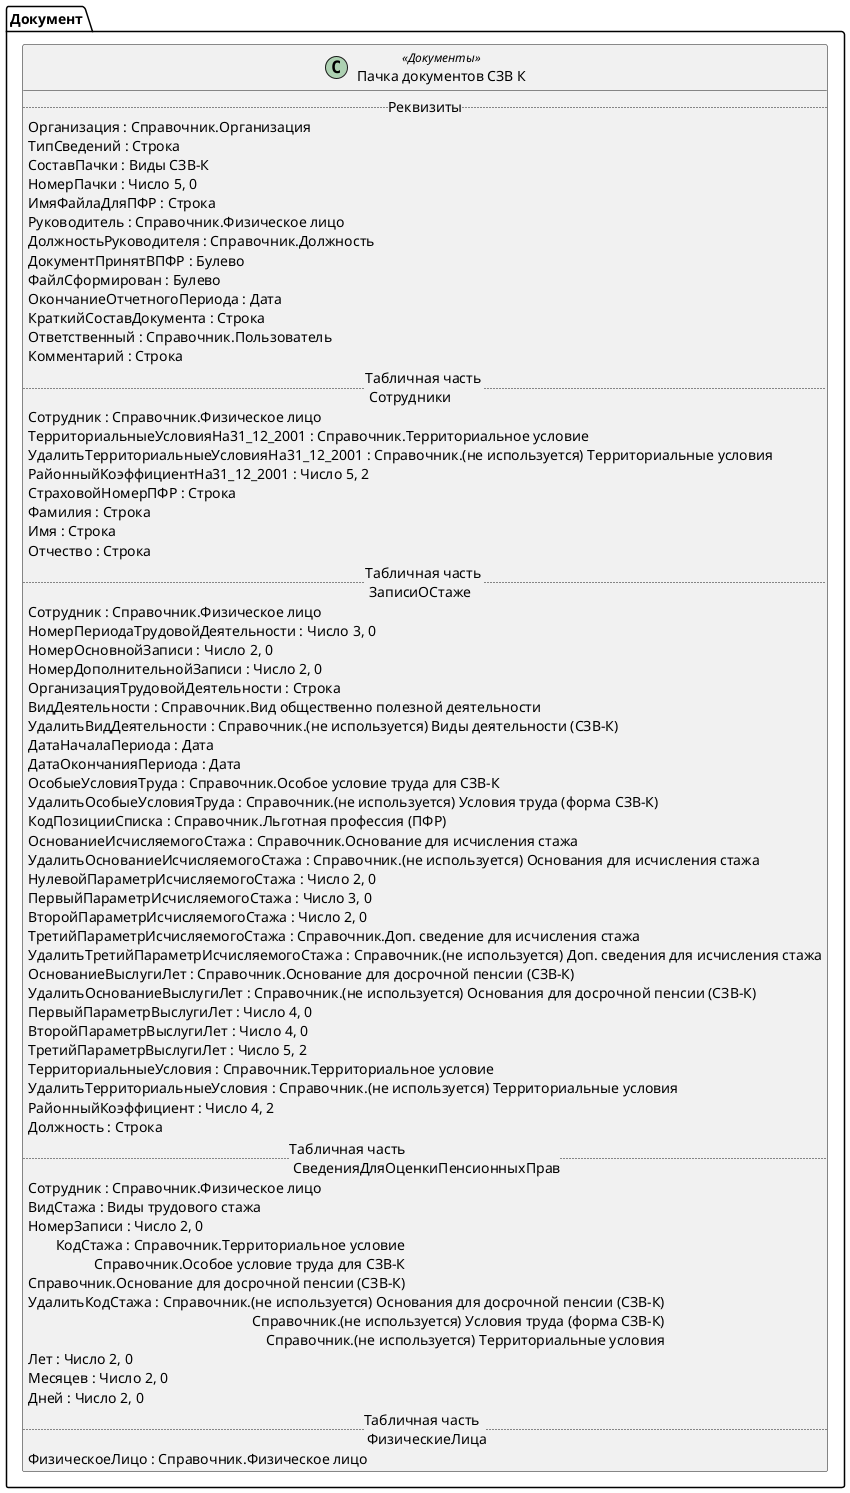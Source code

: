 ﻿@startuml ПачкаДокументовСЗВ_К
'!include templates.wsd
'..\include templates.wsd
class Документ.ПачкаДокументовСЗВ_К as "Пачка документов СЗВ К" <<Документы>>
{
..Реквизиты..
Организация : Справочник.Организация
ТипСведений : Строка
СоставПачки : Виды СЗВ-К
НомерПачки : Число 5, 0
ИмяФайлаДляПФР : Строка
Руководитель : Справочник.Физическое лицо
ДолжностьРуководителя : Справочник.Должность
ДокументПринятВПФР : Булево
ФайлСформирован : Булево
ОкончаниеОтчетногоПериода : Дата
КраткийСоставДокумента : Строка
Ответственный : Справочник.Пользователь
Комментарий : Строка
..Табличная часть \n Сотрудники..
Сотрудник : Справочник.Физическое лицо
ТерриториальныеУсловияНа31_12_2001 : Справочник.Территориальное условие
УдалитьТерриториальныеУсловияНа31_12_2001 : Справочник.(не используется) Территориальные условия
РайонныйКоэффициентНа31_12_2001 : Число 5, 2
СтраховойНомерПФР : Строка
Фамилия : Строка
Имя : Строка
Отчество : Строка
..Табличная часть \n ЗаписиОСтаже..
Сотрудник : Справочник.Физическое лицо
НомерПериодаТрудовойДеятельности : Число 3, 0
НомерОсновнойЗаписи : Число 2, 0
НомерДополнительнойЗаписи : Число 2, 0
ОрганизацияТрудовойДеятельности : Строка
ВидДеятельности : Справочник.Вид общественно полезной деятельности
УдалитьВидДеятельности : Справочник.(не используется) Виды деятельности (СЗВ-К)
ДатаНачалаПериода : Дата
ДатаОкончанияПериода : Дата
ОсобыеУсловияТруда : Справочник.Особое условие труда для СЗВ-К
УдалитьОсобыеУсловияТруда : Справочник.(не используется) Условия труда (форма СЗВ-К)
КодПозицииСписка : Справочник.Льготная профессия (ПФР)
ОснованиеИсчисляемогоСтажа : Справочник.Основание для исчисления стажа
УдалитьОснованиеИсчисляемогоСтажа : Справочник.(не используется) Основания для исчисления стажа
НулевойПараметрИсчисляемогоСтажа : Число 2, 0
ПервыйПараметрИсчисляемогоСтажа : Число 3, 0
ВторойПараметрИсчисляемогоСтажа : Число 2, 0
ТретийПараметрИсчисляемогоСтажа : Справочник.Доп. сведение для исчисления стажа
УдалитьТретийПараметрИсчисляемогоСтажа : Справочник.(не используется) Доп. сведения для исчисления стажа
ОснованиеВыслугиЛет : Справочник.Основание для досрочной пенсии (СЗВ-К)
УдалитьОснованиеВыслугиЛет : Справочник.(не используется) Основания для досрочной пенсии (СЗВ-К)
ПервыйПараметрВыслугиЛет : Число 4, 0
ВторойПараметрВыслугиЛет : Число 4, 0
ТретийПараметрВыслугиЛет : Число 5, 2
ТерриториальныеУсловия : Справочник.Территориальное условие
УдалитьТерриториальныеУсловия : Справочник.(не используется) Территориальные условия
РайонныйКоэффициент : Число 4, 2
Должность : Строка
..Табличная часть \n СведенияДляОценкиПенсионныхПрав..
Сотрудник : Справочник.Физическое лицо
ВидСтажа : Виды трудового стажа
НомерЗаписи : Число 2, 0
КодСтажа : Справочник.Территориальное условие\rСправочник.Особое условие труда для СЗВ-К\rСправочник.Основание для досрочной пенсии (СЗВ-К)
УдалитьКодСтажа : Справочник.(не используется) Основания для досрочной пенсии (СЗВ-К)\rСправочник.(не используется) Условия труда (форма СЗВ-К)\rСправочник.(не используется) Территориальные условия
Лет : Число 2, 0
Месяцев : Число 2, 0
Дней : Число 2, 0
..Табличная часть \n ФизическиеЛица..
ФизическоеЛицо : Справочник.Физическое лицо
}
@enduml
